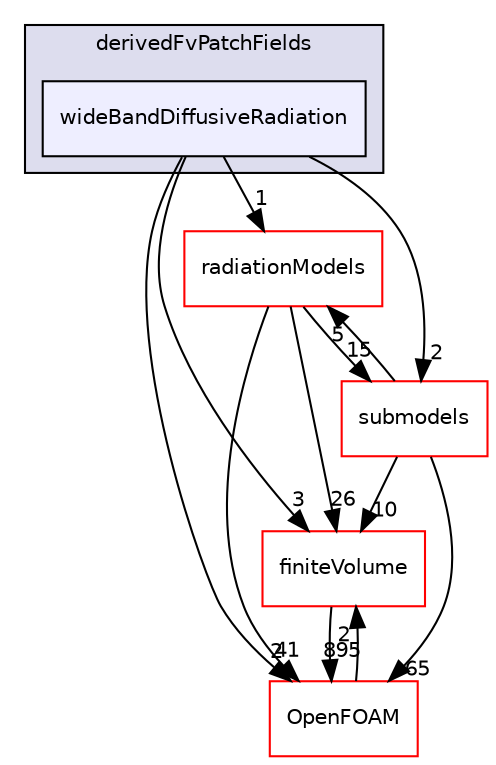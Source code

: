 digraph "src/thermophysicalModels/radiation/derivedFvPatchFields/wideBandDiffusiveRadiation" {
  bgcolor=transparent;
  compound=true
  node [ fontsize="10", fontname="Helvetica"];
  edge [ labelfontsize="10", labelfontname="Helvetica"];
  subgraph clusterdir_530cedc3d4dca2a21c1df83b126c2fbd {
    graph [ bgcolor="#ddddee", pencolor="black", label="derivedFvPatchFields" fontname="Helvetica", fontsize="10", URL="dir_530cedc3d4dca2a21c1df83b126c2fbd.html"]
  dir_c9418de2bcc54624f1f2c670e883eb82 [shape=box, label="wideBandDiffusiveRadiation", style="filled", fillcolor="#eeeeff", pencolor="black", URL="dir_c9418de2bcc54624f1f2c670e883eb82.html"];
  }
  dir_9bd15774b555cf7259a6fa18f99fe99b [shape=box label="finiteVolume" color="red" URL="dir_9bd15774b555cf7259a6fa18f99fe99b.html"];
  dir_23cbc874b5ea49089939faa93b6f03ce [shape=box label="radiationModels" color="red" URL="dir_23cbc874b5ea49089939faa93b6f03ce.html"];
  dir_e8719ccd60760366888bb431a21ef811 [shape=box label="submodels" color="red" URL="dir_e8719ccd60760366888bb431a21ef811.html"];
  dir_c5473ff19b20e6ec4dfe5c310b3778a8 [shape=box label="OpenFOAM" color="red" URL="dir_c5473ff19b20e6ec4dfe5c310b3778a8.html"];
  dir_9bd15774b555cf7259a6fa18f99fe99b->dir_c5473ff19b20e6ec4dfe5c310b3778a8 [headlabel="895", labeldistance=1.5 headhref="dir_000814_002151.html"];
  dir_23cbc874b5ea49089939faa93b6f03ce->dir_9bd15774b555cf7259a6fa18f99fe99b [headlabel="26", labeldistance=1.5 headhref="dir_003453_000814.html"];
  dir_23cbc874b5ea49089939faa93b6f03ce->dir_e8719ccd60760366888bb431a21ef811 [headlabel="15", labeldistance=1.5 headhref="dir_003453_003744.html"];
  dir_23cbc874b5ea49089939faa93b6f03ce->dir_c5473ff19b20e6ec4dfe5c310b3778a8 [headlabel="41", labeldistance=1.5 headhref="dir_003453_002151.html"];
  dir_e8719ccd60760366888bb431a21ef811->dir_9bd15774b555cf7259a6fa18f99fe99b [headlabel="10", labeldistance=1.5 headhref="dir_003744_000814.html"];
  dir_e8719ccd60760366888bb431a21ef811->dir_23cbc874b5ea49089939faa93b6f03ce [headlabel="5", labeldistance=1.5 headhref="dir_003744_003453.html"];
  dir_e8719ccd60760366888bb431a21ef811->dir_c5473ff19b20e6ec4dfe5c310b3778a8 [headlabel="65", labeldistance=1.5 headhref="dir_003744_002151.html"];
  dir_c9418de2bcc54624f1f2c670e883eb82->dir_9bd15774b555cf7259a6fa18f99fe99b [headlabel="3", labeldistance=1.5 headhref="dir_003727_000814.html"];
  dir_c9418de2bcc54624f1f2c670e883eb82->dir_23cbc874b5ea49089939faa93b6f03ce [headlabel="1", labeldistance=1.5 headhref="dir_003727_003453.html"];
  dir_c9418de2bcc54624f1f2c670e883eb82->dir_e8719ccd60760366888bb431a21ef811 [headlabel="2", labeldistance=1.5 headhref="dir_003727_003744.html"];
  dir_c9418de2bcc54624f1f2c670e883eb82->dir_c5473ff19b20e6ec4dfe5c310b3778a8 [headlabel="2", labeldistance=1.5 headhref="dir_003727_002151.html"];
  dir_c5473ff19b20e6ec4dfe5c310b3778a8->dir_9bd15774b555cf7259a6fa18f99fe99b [headlabel="2", labeldistance=1.5 headhref="dir_002151_000814.html"];
}
